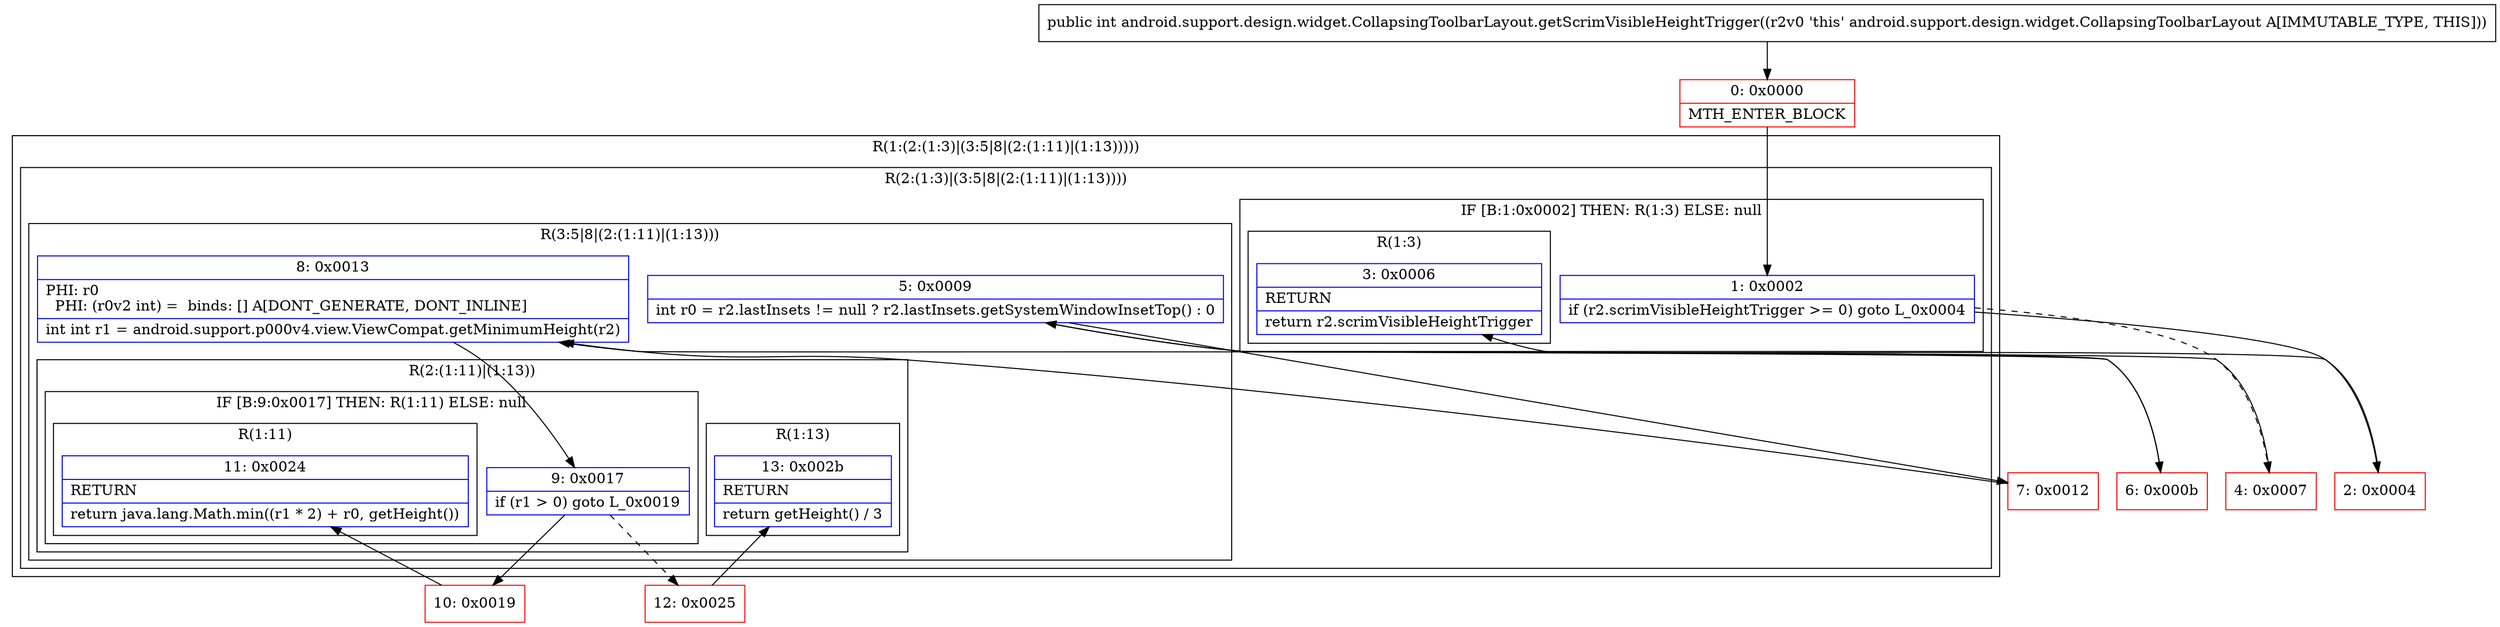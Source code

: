 digraph "CFG forandroid.support.design.widget.CollapsingToolbarLayout.getScrimVisibleHeightTrigger()I" {
subgraph cluster_Region_1265609061 {
label = "R(1:(2:(1:3)|(3:5|8|(2:(1:11)|(1:13)))))";
node [shape=record,color=blue];
subgraph cluster_Region_250656104 {
label = "R(2:(1:3)|(3:5|8|(2:(1:11)|(1:13))))";
node [shape=record,color=blue];
subgraph cluster_IfRegion_548170975 {
label = "IF [B:1:0x0002] THEN: R(1:3) ELSE: null";
node [shape=record,color=blue];
Node_1 [shape=record,label="{1\:\ 0x0002|if (r2.scrimVisibleHeightTrigger \>= 0) goto L_0x0004\l}"];
subgraph cluster_Region_264793968 {
label = "R(1:3)";
node [shape=record,color=blue];
Node_3 [shape=record,label="{3\:\ 0x0006|RETURN\l|return r2.scrimVisibleHeightTrigger\l}"];
}
}
subgraph cluster_Region_1533037588 {
label = "R(3:5|8|(2:(1:11)|(1:13)))";
node [shape=record,color=blue];
Node_5 [shape=record,label="{5\:\ 0x0009|int r0 = r2.lastInsets != null ? r2.lastInsets.getSystemWindowInsetTop() : 0\l}"];
Node_8 [shape=record,label="{8\:\ 0x0013|PHI: r0 \l  PHI: (r0v2 int) =  binds: [] A[DONT_GENERATE, DONT_INLINE]\l|int int r1 = android.support.p000v4.view.ViewCompat.getMinimumHeight(r2)\l}"];
subgraph cluster_Region_962251629 {
label = "R(2:(1:11)|(1:13))";
node [shape=record,color=blue];
subgraph cluster_IfRegion_328864830 {
label = "IF [B:9:0x0017] THEN: R(1:11) ELSE: null";
node [shape=record,color=blue];
Node_9 [shape=record,label="{9\:\ 0x0017|if (r1 \> 0) goto L_0x0019\l}"];
subgraph cluster_Region_1646814106 {
label = "R(1:11)";
node [shape=record,color=blue];
Node_11 [shape=record,label="{11\:\ 0x0024|RETURN\l|return java.lang.Math.min((r1 * 2) + r0, getHeight())\l}"];
}
}
subgraph cluster_Region_847934171 {
label = "R(1:13)";
node [shape=record,color=blue];
Node_13 [shape=record,label="{13\:\ 0x002b|RETURN\l|return getHeight() \/ 3\l}"];
}
}
}
}
}
Node_0 [shape=record,color=red,label="{0\:\ 0x0000|MTH_ENTER_BLOCK\l}"];
Node_2 [shape=record,color=red,label="{2\:\ 0x0004}"];
Node_4 [shape=record,color=red,label="{4\:\ 0x0007}"];
Node_6 [shape=record,color=red,label="{6\:\ 0x000b}"];
Node_7 [shape=record,color=red,label="{7\:\ 0x0012}"];
Node_10 [shape=record,color=red,label="{10\:\ 0x0019}"];
Node_12 [shape=record,color=red,label="{12\:\ 0x0025}"];
MethodNode[shape=record,label="{public int android.support.design.widget.CollapsingToolbarLayout.getScrimVisibleHeightTrigger((r2v0 'this' android.support.design.widget.CollapsingToolbarLayout A[IMMUTABLE_TYPE, THIS])) }"];
MethodNode -> Node_0;
Node_1 -> Node_2;
Node_1 -> Node_4[style=dashed];
Node_5 -> Node_6;
Node_5 -> Node_7;
Node_8 -> Node_9;
Node_9 -> Node_10;
Node_9 -> Node_12[style=dashed];
Node_0 -> Node_1;
Node_2 -> Node_3;
Node_4 -> Node_5;
Node_6 -> Node_8;
Node_7 -> Node_8;
Node_10 -> Node_11;
Node_12 -> Node_13;
}

